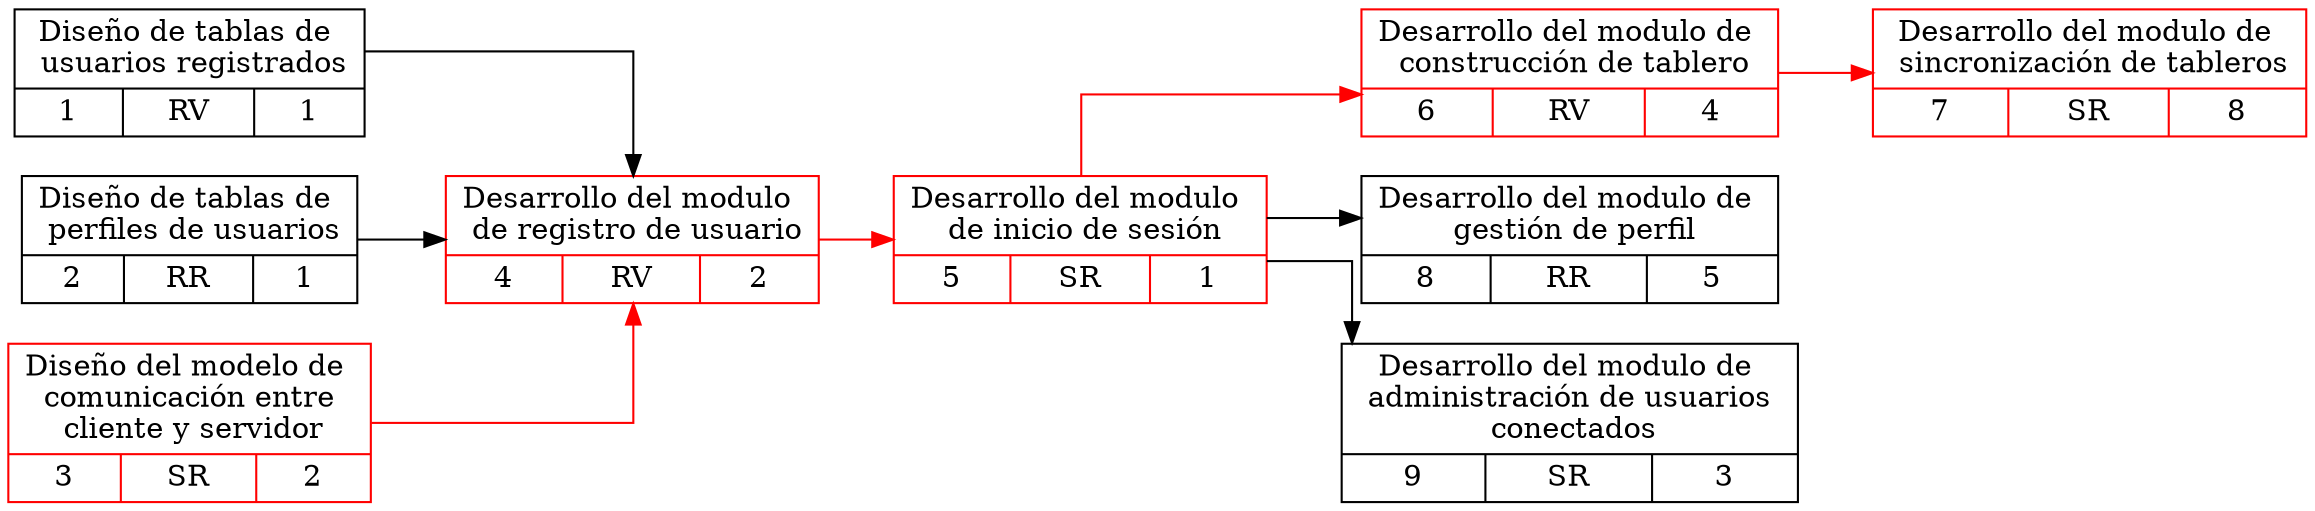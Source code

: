 /**
 * Compilar con graphviz dot:
 * dot -Tpng Ruta-Critica.dot -o RutaCritica.png
 */
digraph G {
	rankdir="LR";
	splines=ortho;
	bgcolor="transparent";
	node [shape=record];
	fontsize=18;

	/* Procesos */
	s1 [label="Diseño de tablas de \n usuarios registrados | {1|RV|1}"];
	s2 [label="Diseño de tablas de \n perfiles de usuarios | {2|RR|1}"];
	s3 [label="Diseño del modelo de \n comunicación entre \n cliente y servidor | {3|SR|2}", color=red];

	s4 [label="Desarrollo del modulo \n de registro de usuario | {4|RV|2}", color=red];
	s5 [label="Desarrollo del modulo \n de inicio de sesión | {5|SR|1}", color=red];

	s6 [label="Desarrollo del modulo de \n construcción de tablero | {6|RV|4}", color=red];
	s7 [label="Desarrollo del modulo de \n sincronización de tableros | {7|SR|8}", color=red];
	s8 [label="Desarrollo del modulo de \n gestión de perfil | {8|RR|5}"];
	s9 [label="Desarrollo del modulo de \n administración de usuarios \n conectados | {9|SR|3}"];

	/* Rutas */
	s1 -> s4;
	s2 -> s4;
	s3 -> s4 [color=red];
	s4 -> s5 [color=red];
	s5 -> s6 [color=red];
	s5 -> s8;
	s5 -> s9;
	s6 -> s7 [color=red];
}
